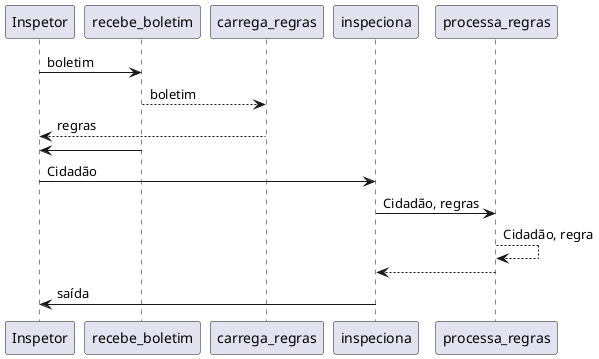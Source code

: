 @startuml

Inspetor -> recebe_boletim: boletim
recebe_boletim --> carrega_regras: boletim 
carrega_regras --> Inspetor: regras
recebe_boletim -> Inspetor: 
Inspetor -> inspeciona: Cidadão
inspeciona -> processa_regras: Cidadão, regras
processa_regras --> processa_regras: Cidadão, regra
processa_regras --> inspeciona
inspeciona -> Inspetor: saída

@enduml